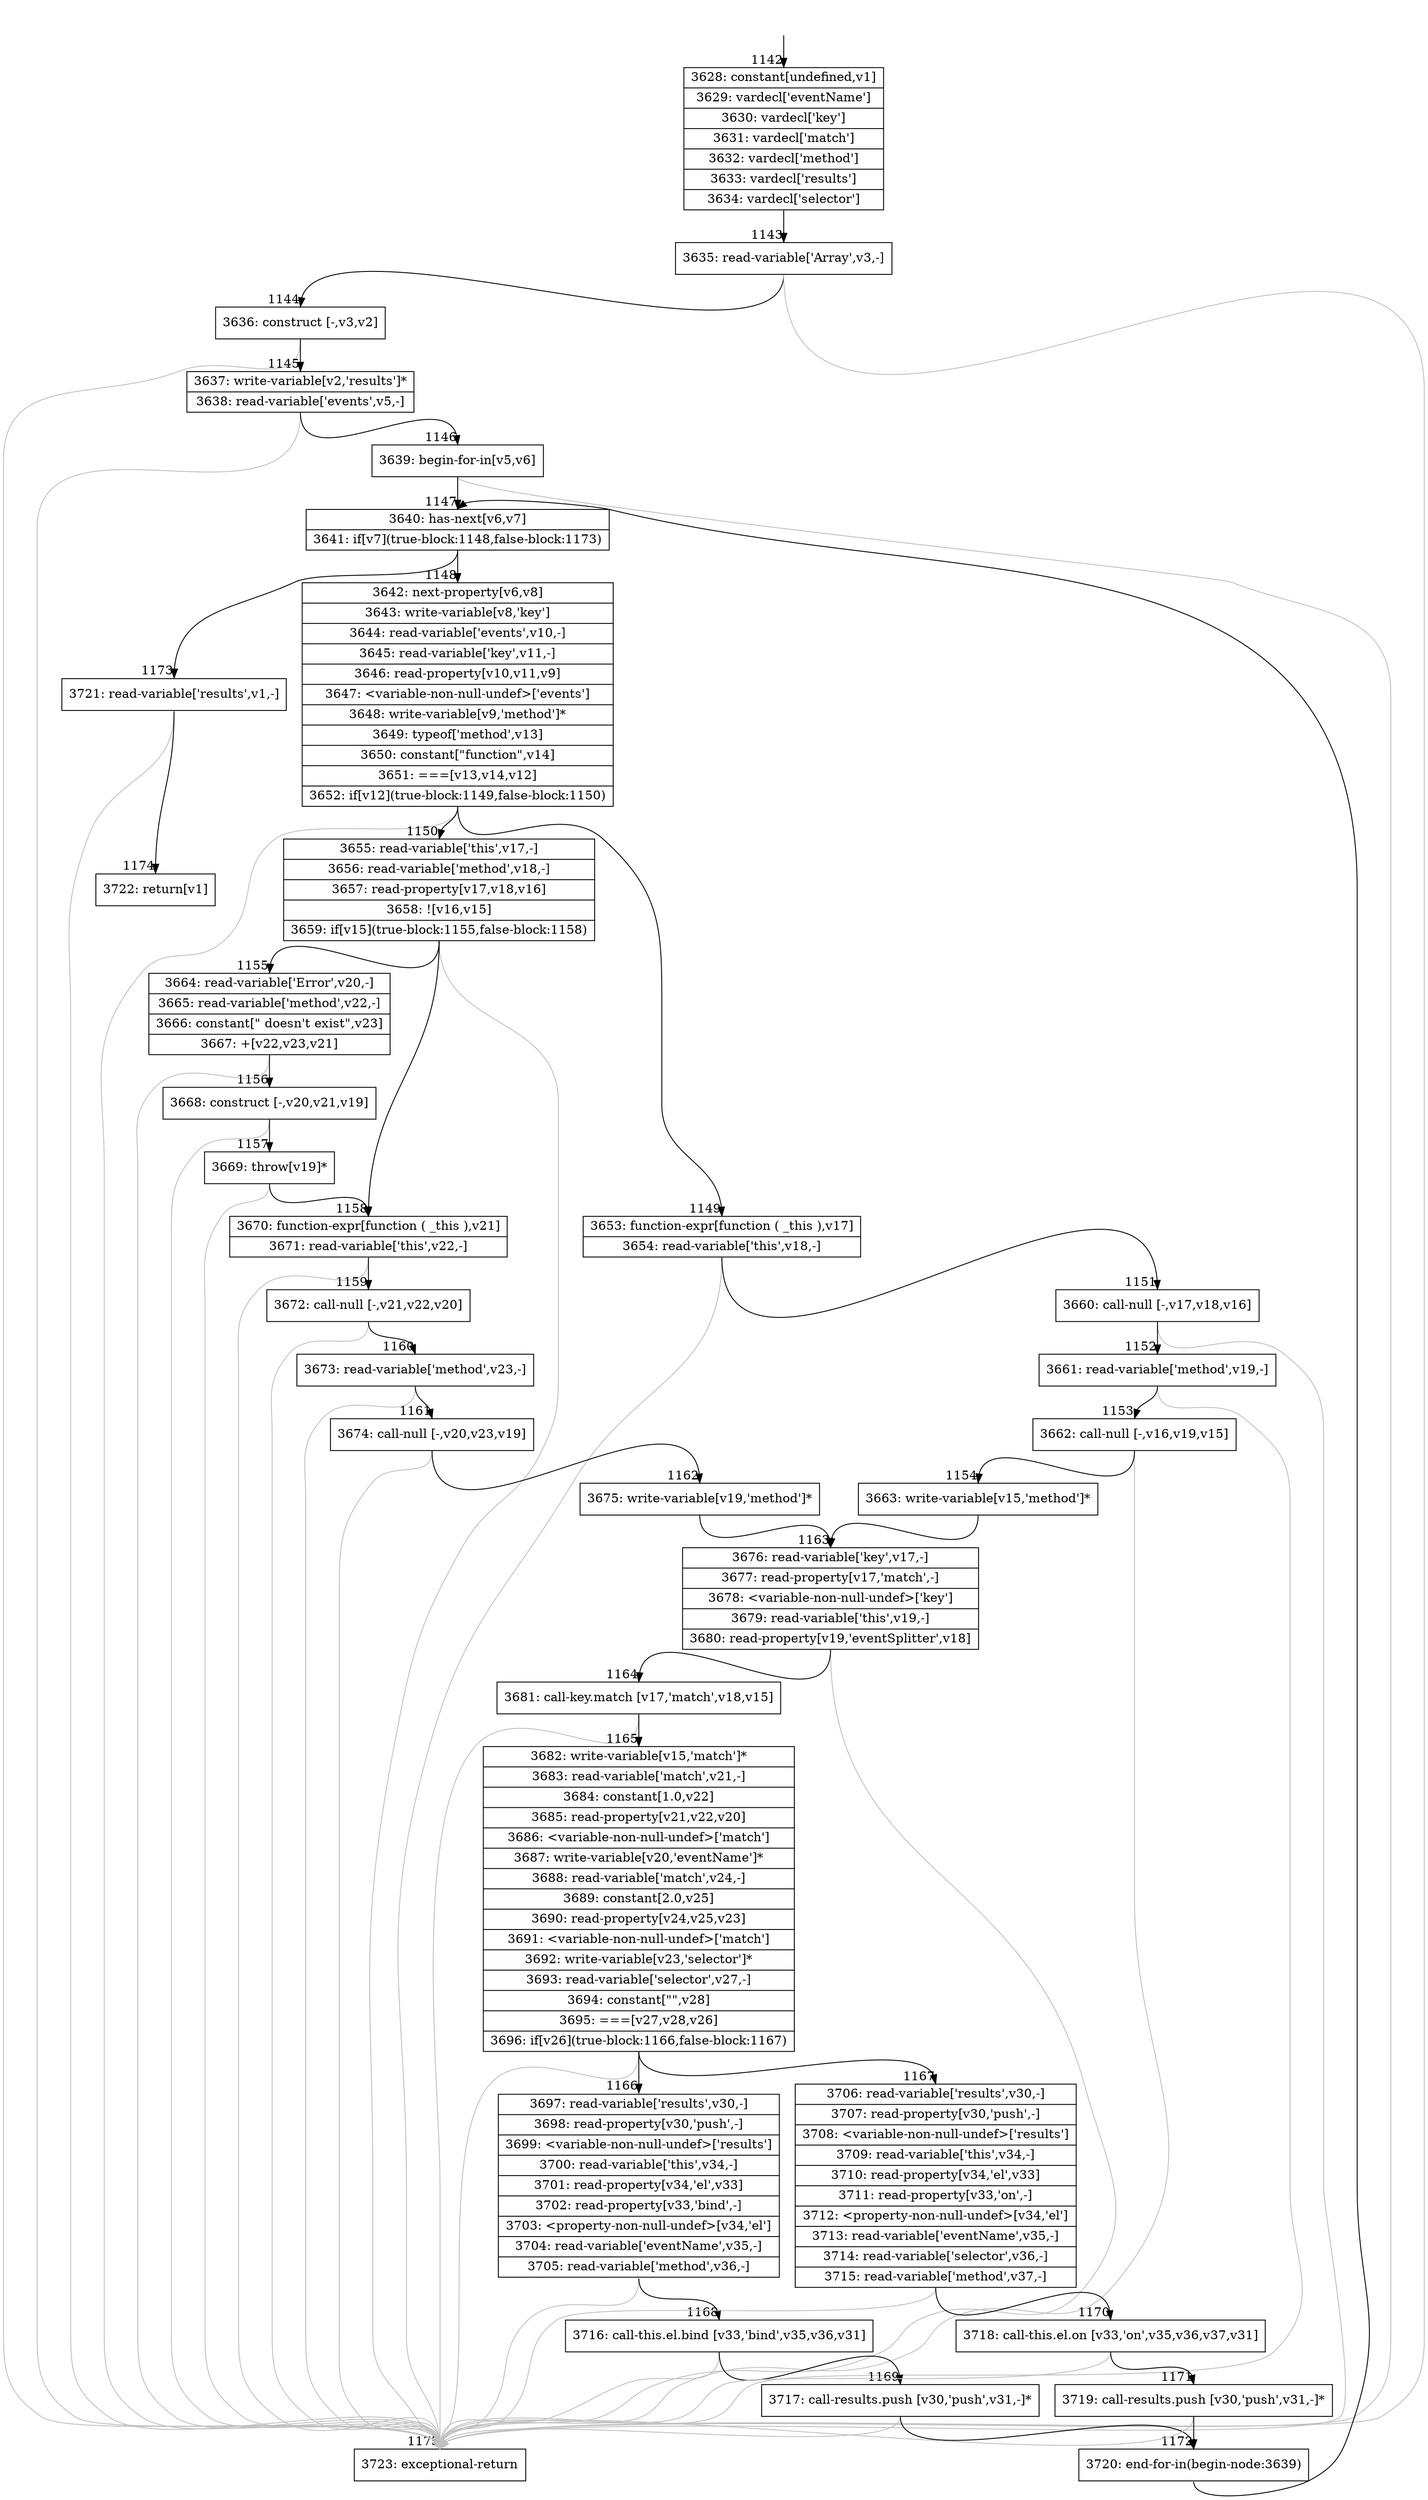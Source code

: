 digraph {
rankdir="TD"
BB_entry93[shape=none,label=""];
BB_entry93 -> BB1142 [tailport=s, headport=n, headlabel="    1142"]
BB1142 [shape=record label="{3628: constant[undefined,v1]|3629: vardecl['eventName']|3630: vardecl['key']|3631: vardecl['match']|3632: vardecl['method']|3633: vardecl['results']|3634: vardecl['selector']}" ] 
BB1142 -> BB1143 [tailport=s, headport=n, headlabel="      1143"]
BB1143 [shape=record label="{3635: read-variable['Array',v3,-]}" ] 
BB1143 -> BB1144 [tailport=s, headport=n, headlabel="      1144"]
BB1143 -> BB1175 [tailport=s, headport=n, color=gray, headlabel="      1175"]
BB1144 [shape=record label="{3636: construct [-,v3,v2]}" ] 
BB1144 -> BB1145 [tailport=s, headport=n, headlabel="      1145"]
BB1144 -> BB1175 [tailport=s, headport=n, color=gray]
BB1145 [shape=record label="{3637: write-variable[v2,'results']*|3638: read-variable['events',v5,-]}" ] 
BB1145 -> BB1146 [tailport=s, headport=n, headlabel="      1146"]
BB1145 -> BB1175 [tailport=s, headport=n, color=gray]
BB1146 [shape=record label="{3639: begin-for-in[v5,v6]}" ] 
BB1146 -> BB1147 [tailport=s, headport=n, headlabel="      1147"]
BB1146 -> BB1175 [tailport=s, headport=n, color=gray]
BB1147 [shape=record label="{3640: has-next[v6,v7]|3641: if[v7](true-block:1148,false-block:1173)}" ] 
BB1147 -> BB1148 [tailport=s, headport=n, headlabel="      1148"]
BB1147 -> BB1173 [tailport=s, headport=n, headlabel="      1173"]
BB1148 [shape=record label="{3642: next-property[v6,v8]|3643: write-variable[v8,'key']|3644: read-variable['events',v10,-]|3645: read-variable['key',v11,-]|3646: read-property[v10,v11,v9]|3647: \<variable-non-null-undef\>['events']|3648: write-variable[v9,'method']*|3649: typeof['method',v13]|3650: constant[\"function\",v14]|3651: ===[v13,v14,v12]|3652: if[v12](true-block:1149,false-block:1150)}" ] 
BB1148 -> BB1149 [tailport=s, headport=n, headlabel="      1149"]
BB1148 -> BB1150 [tailport=s, headport=n, headlabel="      1150"]
BB1148 -> BB1175 [tailport=s, headport=n, color=gray]
BB1149 [shape=record label="{3653: function-expr[function ( _this ),v17]|3654: read-variable['this',v18,-]}" ] 
BB1149 -> BB1151 [tailport=s, headport=n, headlabel="      1151"]
BB1149 -> BB1175 [tailport=s, headport=n, color=gray]
BB1150 [shape=record label="{3655: read-variable['this',v17,-]|3656: read-variable['method',v18,-]|3657: read-property[v17,v18,v16]|3658: ![v16,v15]|3659: if[v15](true-block:1155,false-block:1158)}" ] 
BB1150 -> BB1155 [tailport=s, headport=n, headlabel="      1155"]
BB1150 -> BB1158 [tailport=s, headport=n, headlabel="      1158"]
BB1150 -> BB1175 [tailport=s, headport=n, color=gray]
BB1151 [shape=record label="{3660: call-null [-,v17,v18,v16]}" ] 
BB1151 -> BB1152 [tailport=s, headport=n, headlabel="      1152"]
BB1151 -> BB1175 [tailport=s, headport=n, color=gray]
BB1152 [shape=record label="{3661: read-variable['method',v19,-]}" ] 
BB1152 -> BB1153 [tailport=s, headport=n, headlabel="      1153"]
BB1152 -> BB1175 [tailport=s, headport=n, color=gray]
BB1153 [shape=record label="{3662: call-null [-,v16,v19,v15]}" ] 
BB1153 -> BB1154 [tailport=s, headport=n, headlabel="      1154"]
BB1153 -> BB1175 [tailport=s, headport=n, color=gray]
BB1154 [shape=record label="{3663: write-variable[v15,'method']*}" ] 
BB1154 -> BB1163 [tailport=s, headport=n, headlabel="      1163"]
BB1155 [shape=record label="{3664: read-variable['Error',v20,-]|3665: read-variable['method',v22,-]|3666: constant[\" doesn't exist\",v23]|3667: +[v22,v23,v21]}" ] 
BB1155 -> BB1156 [tailport=s, headport=n, headlabel="      1156"]
BB1155 -> BB1175 [tailport=s, headport=n, color=gray]
BB1156 [shape=record label="{3668: construct [-,v20,v21,v19]}" ] 
BB1156 -> BB1157 [tailport=s, headport=n, headlabel="      1157"]
BB1156 -> BB1175 [tailport=s, headport=n, color=gray]
BB1157 [shape=record label="{3669: throw[v19]*}" ] 
BB1157 -> BB1158 [tailport=s, headport=n]
BB1157 -> BB1175 [tailport=s, headport=n, color=gray]
BB1158 [shape=record label="{3670: function-expr[function ( _this ),v21]|3671: read-variable['this',v22,-]}" ] 
BB1158 -> BB1159 [tailport=s, headport=n, headlabel="      1159"]
BB1158 -> BB1175 [tailport=s, headport=n, color=gray]
BB1159 [shape=record label="{3672: call-null [-,v21,v22,v20]}" ] 
BB1159 -> BB1160 [tailport=s, headport=n, headlabel="      1160"]
BB1159 -> BB1175 [tailport=s, headport=n, color=gray]
BB1160 [shape=record label="{3673: read-variable['method',v23,-]}" ] 
BB1160 -> BB1161 [tailport=s, headport=n, headlabel="      1161"]
BB1160 -> BB1175 [tailport=s, headport=n, color=gray]
BB1161 [shape=record label="{3674: call-null [-,v20,v23,v19]}" ] 
BB1161 -> BB1162 [tailport=s, headport=n, headlabel="      1162"]
BB1161 -> BB1175 [tailport=s, headport=n, color=gray]
BB1162 [shape=record label="{3675: write-variable[v19,'method']*}" ] 
BB1162 -> BB1163 [tailport=s, headport=n]
BB1163 [shape=record label="{3676: read-variable['key',v17,-]|3677: read-property[v17,'match',-]|3678: \<variable-non-null-undef\>['key']|3679: read-variable['this',v19,-]|3680: read-property[v19,'eventSplitter',v18]}" ] 
BB1163 -> BB1164 [tailport=s, headport=n, headlabel="      1164"]
BB1163 -> BB1175 [tailport=s, headport=n, color=gray]
BB1164 [shape=record label="{3681: call-key.match [v17,'match',v18,v15]}" ] 
BB1164 -> BB1165 [tailport=s, headport=n, headlabel="      1165"]
BB1164 -> BB1175 [tailport=s, headport=n, color=gray]
BB1165 [shape=record label="{3682: write-variable[v15,'match']*|3683: read-variable['match',v21,-]|3684: constant[1.0,v22]|3685: read-property[v21,v22,v20]|3686: \<variable-non-null-undef\>['match']|3687: write-variable[v20,'eventName']*|3688: read-variable['match',v24,-]|3689: constant[2.0,v25]|3690: read-property[v24,v25,v23]|3691: \<variable-non-null-undef\>['match']|3692: write-variable[v23,'selector']*|3693: read-variable['selector',v27,-]|3694: constant[\"\",v28]|3695: ===[v27,v28,v26]|3696: if[v26](true-block:1166,false-block:1167)}" ] 
BB1165 -> BB1166 [tailport=s, headport=n, headlabel="      1166"]
BB1165 -> BB1167 [tailport=s, headport=n, headlabel="      1167"]
BB1165 -> BB1175 [tailport=s, headport=n, color=gray]
BB1166 [shape=record label="{3697: read-variable['results',v30,-]|3698: read-property[v30,'push',-]|3699: \<variable-non-null-undef\>['results']|3700: read-variable['this',v34,-]|3701: read-property[v34,'el',v33]|3702: read-property[v33,'bind',-]|3703: \<property-non-null-undef\>[v34,'el']|3704: read-variable['eventName',v35,-]|3705: read-variable['method',v36,-]}" ] 
BB1166 -> BB1168 [tailport=s, headport=n, headlabel="      1168"]
BB1166 -> BB1175 [tailport=s, headport=n, color=gray]
BB1167 [shape=record label="{3706: read-variable['results',v30,-]|3707: read-property[v30,'push',-]|3708: \<variable-non-null-undef\>['results']|3709: read-variable['this',v34,-]|3710: read-property[v34,'el',v33]|3711: read-property[v33,'on',-]|3712: \<property-non-null-undef\>[v34,'el']|3713: read-variable['eventName',v35,-]|3714: read-variable['selector',v36,-]|3715: read-variable['method',v37,-]}" ] 
BB1167 -> BB1170 [tailport=s, headport=n, headlabel="      1170"]
BB1167 -> BB1175 [tailport=s, headport=n, color=gray]
BB1168 [shape=record label="{3716: call-this.el.bind [v33,'bind',v35,v36,v31]}" ] 
BB1168 -> BB1169 [tailport=s, headport=n, headlabel="      1169"]
BB1168 -> BB1175 [tailport=s, headport=n, color=gray]
BB1169 [shape=record label="{3717: call-results.push [v30,'push',v31,-]*}" ] 
BB1169 -> BB1172 [tailport=s, headport=n, headlabel="      1172"]
BB1169 -> BB1175 [tailport=s, headport=n, color=gray]
BB1170 [shape=record label="{3718: call-this.el.on [v33,'on',v35,v36,v37,v31]}" ] 
BB1170 -> BB1171 [tailport=s, headport=n, headlabel="      1171"]
BB1170 -> BB1175 [tailport=s, headport=n, color=gray]
BB1171 [shape=record label="{3719: call-results.push [v30,'push',v31,-]*}" ] 
BB1171 -> BB1172 [tailport=s, headport=n]
BB1171 -> BB1175 [tailport=s, headport=n, color=gray]
BB1172 [shape=record label="{3720: end-for-in(begin-node:3639)}" ] 
BB1172 -> BB1147 [tailport=s, headport=n]
BB1173 [shape=record label="{3721: read-variable['results',v1,-]}" ] 
BB1173 -> BB1174 [tailport=s, headport=n, headlabel="      1174"]
BB1173 -> BB1175 [tailport=s, headport=n, color=gray]
BB1174 [shape=record label="{3722: return[v1]}" ] 
BB1175 [shape=record label="{3723: exceptional-return}" ] 
//#$~ 979
}
